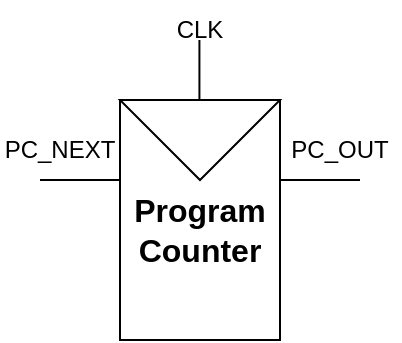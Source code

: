 <mxfile version="24.7.5">
  <diagram name="Page-1" id="IRP-zO4ieEoMPf-SEj_b">
    <mxGraphModel dx="454" dy="259" grid="1" gridSize="10" guides="1" tooltips="1" connect="1" arrows="1" fold="1" page="1" pageScale="1" pageWidth="850" pageHeight="1100" math="0" shadow="0">
      <root>
        <mxCell id="0" />
        <mxCell id="1" parent="0" />
        <mxCell id="K3LCE12t8Lprf9RvEEm--2" value="" style="rounded=0;whiteSpace=wrap;html=1;" vertex="1" parent="1">
          <mxGeometry x="360" y="120" width="80" height="120" as="geometry" />
        </mxCell>
        <mxCell id="K3LCE12t8Lprf9RvEEm--4" value="" style="triangle;whiteSpace=wrap;html=1;rotation=90;" vertex="1" parent="1">
          <mxGeometry x="380" y="100" width="40" height="80" as="geometry" />
        </mxCell>
        <mxCell id="K3LCE12t8Lprf9RvEEm--5" value="" style="endArrow=none;html=1;rounded=0;" edge="1" parent="1">
          <mxGeometry width="50" height="50" relative="1" as="geometry">
            <mxPoint x="399.71" y="120" as="sourcePoint" />
            <mxPoint x="399.71" y="90" as="targetPoint" />
          </mxGeometry>
        </mxCell>
        <mxCell id="K3LCE12t8Lprf9RvEEm--6" value="" style="endArrow=none;html=1;rounded=0;" edge="1" parent="1">
          <mxGeometry width="50" height="50" relative="1" as="geometry">
            <mxPoint x="320" y="160" as="sourcePoint" />
            <mxPoint x="360" y="160" as="targetPoint" />
          </mxGeometry>
        </mxCell>
        <mxCell id="K3LCE12t8Lprf9RvEEm--7" value="" style="endArrow=none;html=1;rounded=0;" edge="1" parent="1">
          <mxGeometry width="50" height="50" relative="1" as="geometry">
            <mxPoint x="440" y="160" as="sourcePoint" />
            <mxPoint x="480" y="160" as="targetPoint" />
          </mxGeometry>
        </mxCell>
        <mxCell id="K3LCE12t8Lprf9RvEEm--9" value="CLK" style="text;strokeColor=none;align=center;fillColor=none;html=1;verticalAlign=middle;whiteSpace=wrap;rounded=0;" vertex="1" parent="1">
          <mxGeometry x="370" y="70" width="60" height="30" as="geometry" />
        </mxCell>
        <mxCell id="K3LCE12t8Lprf9RvEEm--10" value="PC_NEXT" style="text;strokeColor=none;align=center;fillColor=none;html=1;verticalAlign=middle;whiteSpace=wrap;rounded=0;" vertex="1" parent="1">
          <mxGeometry x="300" y="130" width="60" height="30" as="geometry" />
        </mxCell>
        <mxCell id="K3LCE12t8Lprf9RvEEm--11" value="PC_OUT" style="text;strokeColor=none;align=center;fillColor=none;html=1;verticalAlign=middle;whiteSpace=wrap;rounded=0;" vertex="1" parent="1">
          <mxGeometry x="440" y="130" width="60" height="30" as="geometry" />
        </mxCell>
        <mxCell id="K3LCE12t8Lprf9RvEEm--12" value="&lt;font style=&quot;font-size: 16px;&quot;&gt;&lt;b&gt;Program Counter&lt;/b&gt;&lt;/font&gt;" style="text;strokeColor=none;align=center;fillColor=none;html=1;verticalAlign=middle;whiteSpace=wrap;rounded=0;" vertex="1" parent="1">
          <mxGeometry x="370" y="170" width="60" height="30" as="geometry" />
        </mxCell>
      </root>
    </mxGraphModel>
  </diagram>
</mxfile>
